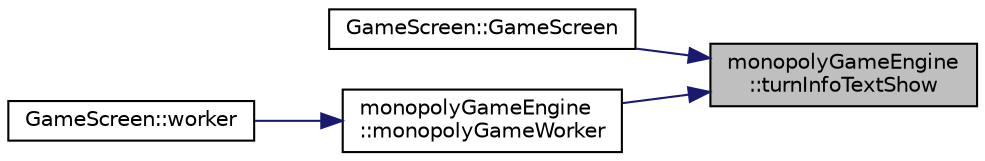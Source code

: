 digraph "monopolyGameEngine::turnInfoTextShow"
{
 // LATEX_PDF_SIZE
  edge [fontname="Helvetica",fontsize="10",labelfontname="Helvetica",labelfontsize="10"];
  node [fontname="Helvetica",fontsize="10",shape=record];
  rankdir="RL";
  Node1 [label="monopolyGameEngine\l::turnInfoTextShow",height=0.2,width=0.4,color="black", fillcolor="grey75", style="filled", fontcolor="black",tooltip=" "];
  Node1 -> Node2 [dir="back",color="midnightblue",fontsize="10",style="solid",fontname="Helvetica"];
  Node2 [label="GameScreen::GameScreen",height=0.2,width=0.4,color="black", fillcolor="white", style="filled",URL="$class_game_screen.html#a3866912fd5861b29c9ad3c08ea67fd16",tooltip=" "];
  Node1 -> Node3 [dir="back",color="midnightblue",fontsize="10",style="solid",fontname="Helvetica"];
  Node3 [label="monopolyGameEngine\l::monopolyGameWorker",height=0.2,width=0.4,color="black", fillcolor="white", style="filled",URL="$classmonopoly_game_engine.html#acfa722f1ffec4781429f86997595db7d",tooltip=" "];
  Node3 -> Node4 [dir="back",color="midnightblue",fontsize="10",style="solid",fontname="Helvetica"];
  Node4 [label="GameScreen::worker",height=0.2,width=0.4,color="black", fillcolor="white", style="filled",URL="$class_game_screen.html#a140fce95914abbf9efac4ad6bb0c98dc",tooltip=" "];
}
